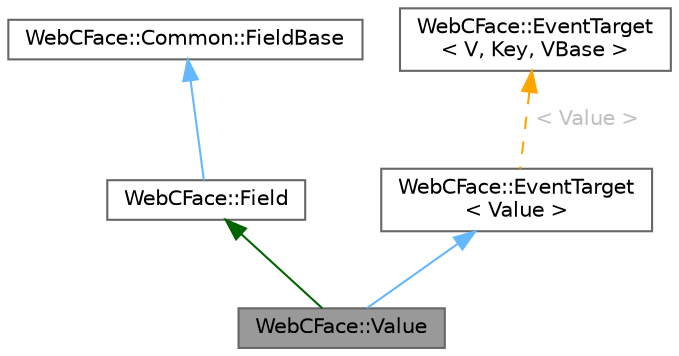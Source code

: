 digraph "WebCFace::Value"
{
 // LATEX_PDF_SIZE
  bgcolor="transparent";
  edge [fontname=Helvetica,fontsize=10,labelfontname=Helvetica,labelfontsize=10];
  node [fontname=Helvetica,fontsize=10,shape=box,height=0.2,width=0.4];
  Node1 [id="Node000001",label="WebCFace::Value",height=0.2,width=0.4,color="gray40", fillcolor="grey60", style="filled", fontcolor="black",tooltip="実数値またはその配列の送受信データを表すクラス"];
  Node2 -> Node1 [id="edge1_Node000001_Node000002",dir="back",color="darkgreen",style="solid",tooltip=" "];
  Node2 [id="Node000002",label="WebCFace::Field",height=0.2,width=0.4,color="gray40", fillcolor="white", style="filled",URL="$structWebCFace_1_1Field.html",tooltip="ClientDataの参照とメンバ名とデータ名を持つクラス"];
  Node3 -> Node2 [id="edge2_Node000002_Node000003",dir="back",color="steelblue1",style="solid",tooltip=" "];
  Node3 [id="Node000003",label="WebCFace::Common::FieldBase",height=0.2,width=0.4,color="gray40", fillcolor="white", style="filled",URL="$structWebCFace_1_1Common_1_1FieldBase.html",tooltip="メンバ名とデータ名を持つクラス"];
  Node4 -> Node1 [id="edge3_Node000001_Node000004",dir="back",color="steelblue1",style="solid",tooltip=" "];
  Node4 [id="Node000004",label="WebCFace::EventTarget\l\< Value \>",height=0.2,width=0.4,color="gray40", fillcolor="white", style="filled",URL="$classWebCFace_1_1EventTarget.html",tooltip=" "];
  Node5 -> Node4 [id="edge4_Node000004_Node000005",dir="back",color="orange",style="dashed",tooltip=" ",label=" \< Value \>",fontcolor="grey" ];
  Node5 [id="Node000005",label="WebCFace::EventTarget\l\< V, Key, VBase \>",height=0.2,width=0.4,color="gray40", fillcolor="white", style="filled",URL="$classWebCFace_1_1EventTarget.html",tooltip="イベントを表し、コールバックの追加や削除ができるクラス、eventpp::EventQueueのラッパー"];
}
